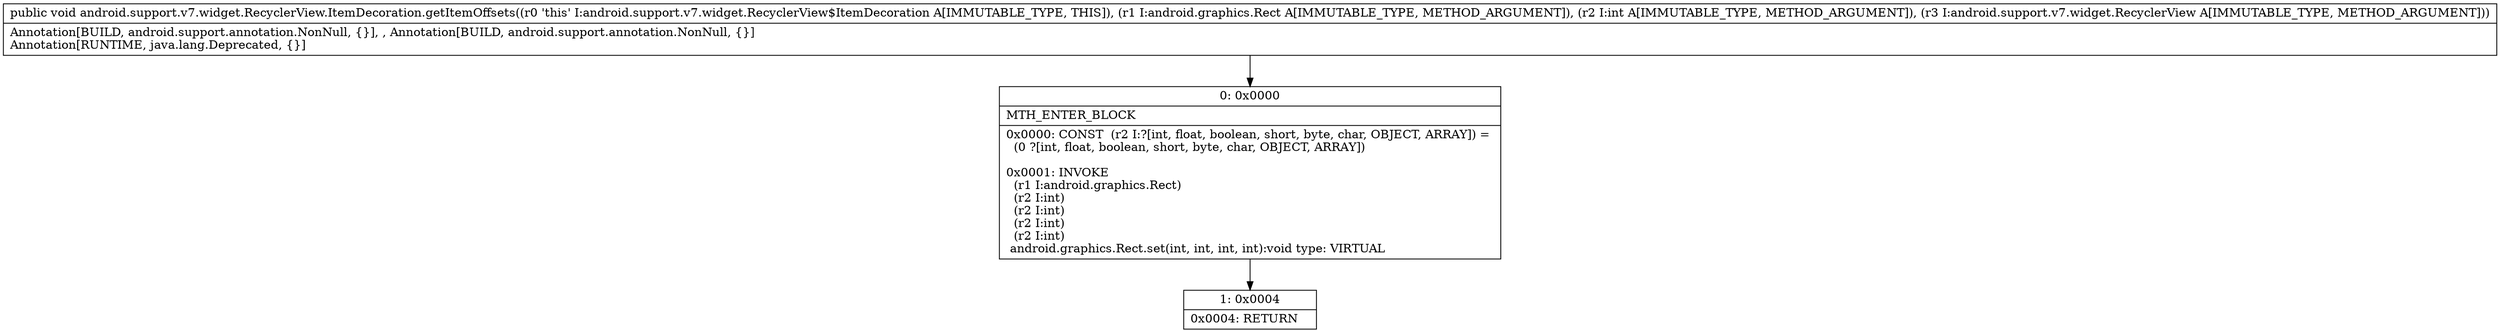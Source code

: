 digraph "CFG forandroid.support.v7.widget.RecyclerView.ItemDecoration.getItemOffsets(Landroid\/graphics\/Rect;ILandroid\/support\/v7\/widget\/RecyclerView;)V" {
Node_0 [shape=record,label="{0\:\ 0x0000|MTH_ENTER_BLOCK\l|0x0000: CONST  (r2 I:?[int, float, boolean, short, byte, char, OBJECT, ARRAY]) = \l  (0 ?[int, float, boolean, short, byte, char, OBJECT, ARRAY])\l \l0x0001: INVOKE  \l  (r1 I:android.graphics.Rect)\l  (r2 I:int)\l  (r2 I:int)\l  (r2 I:int)\l  (r2 I:int)\l android.graphics.Rect.set(int, int, int, int):void type: VIRTUAL \l}"];
Node_1 [shape=record,label="{1\:\ 0x0004|0x0004: RETURN   \l}"];
MethodNode[shape=record,label="{public void android.support.v7.widget.RecyclerView.ItemDecoration.getItemOffsets((r0 'this' I:android.support.v7.widget.RecyclerView$ItemDecoration A[IMMUTABLE_TYPE, THIS]), (r1 I:android.graphics.Rect A[IMMUTABLE_TYPE, METHOD_ARGUMENT]), (r2 I:int A[IMMUTABLE_TYPE, METHOD_ARGUMENT]), (r3 I:android.support.v7.widget.RecyclerView A[IMMUTABLE_TYPE, METHOD_ARGUMENT]))  | Annotation[BUILD, android.support.annotation.NonNull, \{\}], , Annotation[BUILD, android.support.annotation.NonNull, \{\}]\lAnnotation[RUNTIME, java.lang.Deprecated, \{\}]\l}"];
MethodNode -> Node_0;
Node_0 -> Node_1;
}

